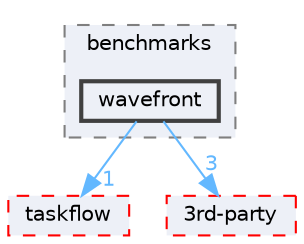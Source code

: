 digraph "external/taskflow/benchmarks/wavefront"
{
 // LATEX_PDF_SIZE
  bgcolor="transparent";
  edge [fontname=Helvetica,fontsize=10,labelfontname=Helvetica,labelfontsize=10];
  node [fontname=Helvetica,fontsize=10,shape=box,height=0.2,width=0.4];
  compound=true
  subgraph clusterdir_4bffbfcfd2f11ad91688b45922c5a4ae {
    graph [ bgcolor="#edf0f7", pencolor="grey50", label="benchmarks", fontname=Helvetica,fontsize=10 style="filled,dashed", URL="dir_4bffbfcfd2f11ad91688b45922c5a4ae.html",tooltip=""]
  dir_327acb70cc660caee5cfc2679a3b28b2 [label="wavefront", fillcolor="#edf0f7", color="grey25", style="filled,bold", URL="dir_327acb70cc660caee5cfc2679a3b28b2.html",tooltip=""];
  }
  dir_335c31d98076110d53a13c1a0e3daa75 [label="taskflow", fillcolor="#edf0f7", color="red", style="filled,dashed", URL="dir_335c31d98076110d53a13c1a0e3daa75.html",tooltip=""];
  dir_8a551ad5ddcada96b3faa8407baf5b5b [label="3rd-party", fillcolor="#edf0f7", color="red", style="filled,dashed", URL="dir_8a551ad5ddcada96b3faa8407baf5b5b.html",tooltip=""];
  dir_327acb70cc660caee5cfc2679a3b28b2->dir_335c31d98076110d53a13c1a0e3daa75 [headlabel="1", labeldistance=1.5 headhref="dir_000928_000820.html" href="dir_000928_000820.html" color="steelblue1" fontcolor="steelblue1"];
  dir_327acb70cc660caee5cfc2679a3b28b2->dir_8a551ad5ddcada96b3faa8407baf5b5b [headlabel="3", labeldistance=1.5 headhref="dir_000928_000012.html" href="dir_000928_000012.html" color="steelblue1" fontcolor="steelblue1"];
}
